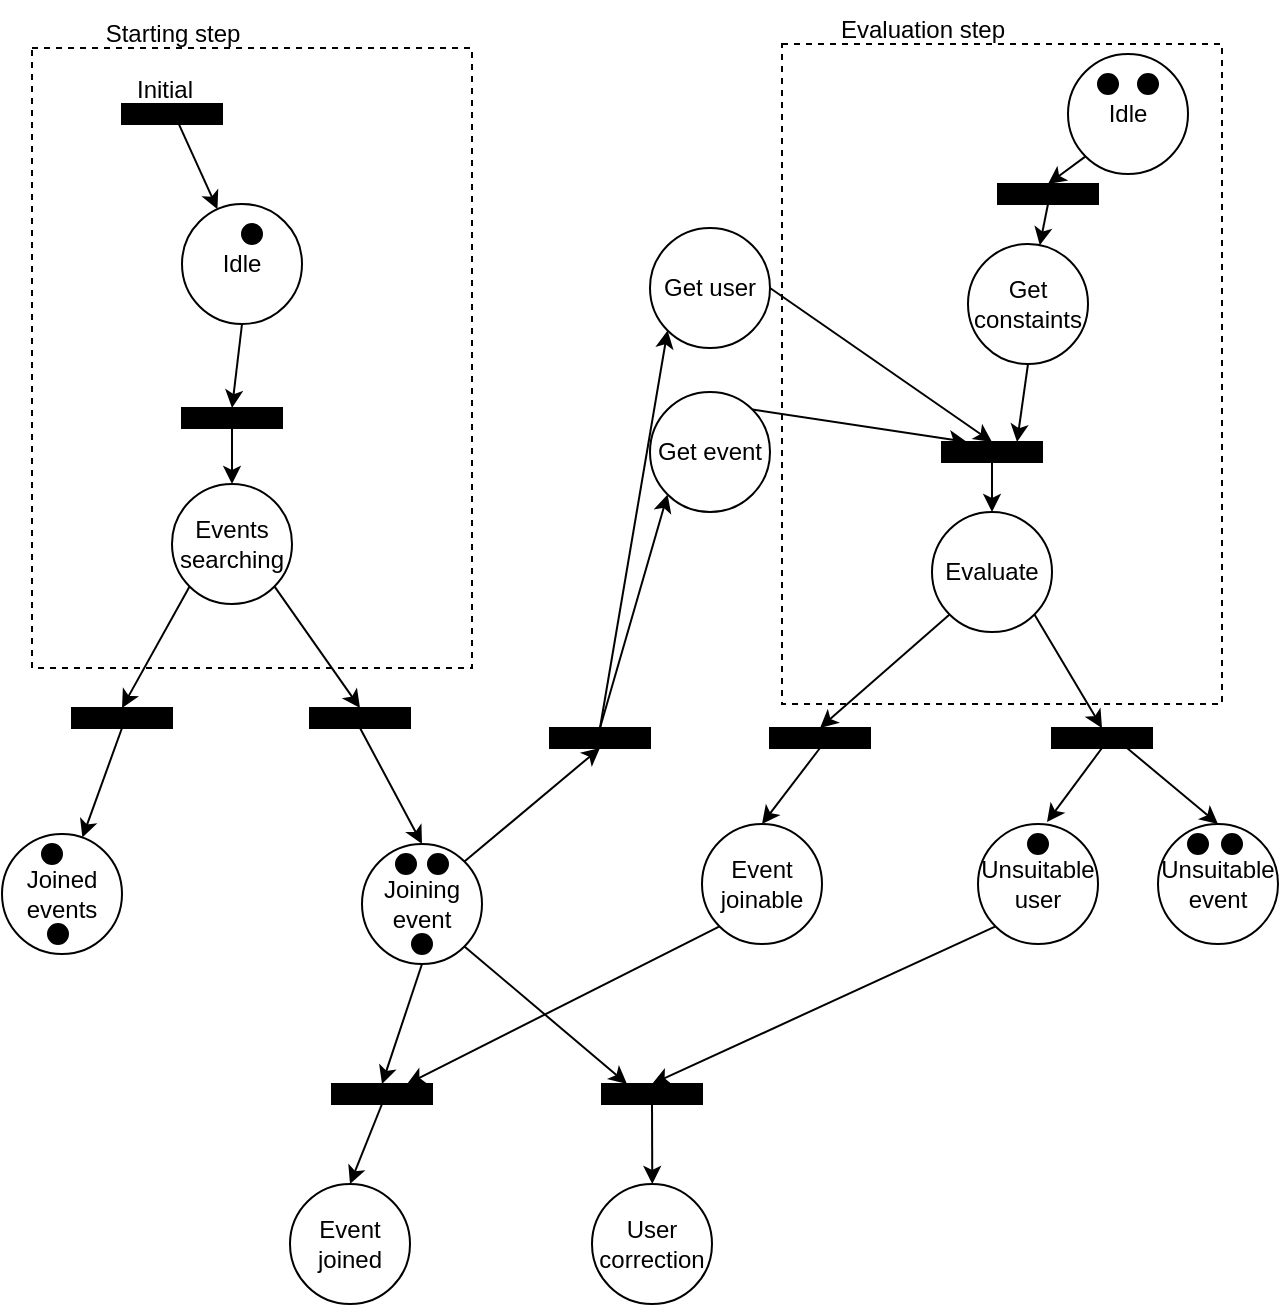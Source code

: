 <mxfile version="21.2.3" type="github">
  <diagram name="Pagina-1" id="nvYx9loCH7i7AWjf0cHW">
    <mxGraphModel dx="698" dy="434" grid="1" gridSize="10" guides="1" tooltips="1" connect="1" arrows="1" fold="1" page="1" pageScale="1" pageWidth="827" pageHeight="1169" math="0" shadow="0">
      <root>
        <mxCell id="0" />
        <mxCell id="1" parent="0" />
        <mxCell id="fdl8Fd37ZYrnNdNwSC8B-41" value="" style="rounded=0;whiteSpace=wrap;html=1;fillColor=none;dashed=1;" vertex="1" parent="1">
          <mxGeometry x="480" y="40" width="220" height="330" as="geometry" />
        </mxCell>
        <mxCell id="fdl8Fd37ZYrnNdNwSC8B-20" style="edgeStyle=none;rounded=0;orthogonalLoop=1;jettySize=auto;html=1;exitX=0.5;exitY=1;exitDx=0;exitDy=0;entryX=0.5;entryY=0;entryDx=0;entryDy=0;" edge="1" parent="1" source="fdl8Fd37ZYrnNdNwSC8B-1" target="fdl8Fd37ZYrnNdNwSC8B-16">
          <mxGeometry relative="1" as="geometry">
            <mxPoint x="210" y="260" as="targetPoint" />
          </mxGeometry>
        </mxCell>
        <mxCell id="fdl8Fd37ZYrnNdNwSC8B-1" value="Idle" style="ellipse;whiteSpace=wrap;html=1;aspect=fixed;" vertex="1" parent="1">
          <mxGeometry x="180" y="120" width="60" height="60" as="geometry" />
        </mxCell>
        <mxCell id="fdl8Fd37ZYrnNdNwSC8B-62" style="edgeStyle=none;rounded=0;orthogonalLoop=1;jettySize=auto;html=1;exitX=0;exitY=1;exitDx=0;exitDy=0;entryX=0.5;entryY=0;entryDx=0;entryDy=0;" edge="1" parent="1" source="fdl8Fd37ZYrnNdNwSC8B-2" target="fdl8Fd37ZYrnNdNwSC8B-61">
          <mxGeometry relative="1" as="geometry" />
        </mxCell>
        <mxCell id="fdl8Fd37ZYrnNdNwSC8B-2" value="Idle" style="ellipse;whiteSpace=wrap;html=1;aspect=fixed;" vertex="1" parent="1">
          <mxGeometry x="623" y="45" width="60" height="60" as="geometry" />
        </mxCell>
        <mxCell id="fdl8Fd37ZYrnNdNwSC8B-4" style="edgeStyle=none;rounded=0;orthogonalLoop=1;jettySize=auto;html=1;exitX=1;exitY=1;exitDx=0;exitDy=0;" edge="1" parent="1" target="fdl8Fd37ZYrnNdNwSC8B-1">
          <mxGeometry relative="1" as="geometry">
            <mxPoint x="177.071" y="77.071" as="sourcePoint" />
          </mxGeometry>
        </mxCell>
        <mxCell id="fdl8Fd37ZYrnNdNwSC8B-7" value="" style="ellipse;whiteSpace=wrap;html=1;aspect=fixed;fillColor=#000000;" vertex="1" parent="1">
          <mxGeometry x="210" y="130" width="10" height="10" as="geometry" />
        </mxCell>
        <mxCell id="fdl8Fd37ZYrnNdNwSC8B-8" value="" style="ellipse;whiteSpace=wrap;html=1;aspect=fixed;fillColor=#000000;" vertex="1" parent="1">
          <mxGeometry x="638" y="55" width="10" height="10" as="geometry" />
        </mxCell>
        <mxCell id="fdl8Fd37ZYrnNdNwSC8B-9" value="" style="rounded=0;whiteSpace=wrap;html=1;fillColor=#000000;" vertex="1" parent="1">
          <mxGeometry x="150" y="70" width="50" height="10" as="geometry" />
        </mxCell>
        <mxCell id="fdl8Fd37ZYrnNdNwSC8B-10" value="Initial" style="text;html=1;align=center;verticalAlign=middle;resizable=0;points=[];autosize=1;strokeColor=none;fillColor=none;" vertex="1" parent="1">
          <mxGeometry x="146" y="48" width="50" height="30" as="geometry" />
        </mxCell>
        <mxCell id="fdl8Fd37ZYrnNdNwSC8B-23" style="edgeStyle=none;rounded=0;orthogonalLoop=1;jettySize=auto;html=1;exitX=0.5;exitY=1;exitDx=0;exitDy=0;entryX=0.5;entryY=0;entryDx=0;entryDy=0;" edge="1" parent="1" source="fdl8Fd37ZYrnNdNwSC8B-16" target="fdl8Fd37ZYrnNdNwSC8B-21">
          <mxGeometry relative="1" as="geometry" />
        </mxCell>
        <mxCell id="fdl8Fd37ZYrnNdNwSC8B-16" value="" style="rounded=0;whiteSpace=wrap;html=1;fillColor=#000000;" vertex="1" parent="1">
          <mxGeometry x="180" y="222" width="50" height="10" as="geometry" />
        </mxCell>
        <mxCell id="fdl8Fd37ZYrnNdNwSC8B-27" style="edgeStyle=none;rounded=0;orthogonalLoop=1;jettySize=auto;html=1;exitX=0.5;exitY=1;exitDx=0;exitDy=0;entryX=0.5;entryY=0;entryDx=0;entryDy=0;" edge="1" parent="1" source="fdl8Fd37ZYrnNdNwSC8B-18" target="fdl8Fd37ZYrnNdNwSC8B-28">
          <mxGeometry relative="1" as="geometry">
            <mxPoint x="290" y="440" as="targetPoint" />
          </mxGeometry>
        </mxCell>
        <mxCell id="fdl8Fd37ZYrnNdNwSC8B-18" value="" style="rounded=0;whiteSpace=wrap;html=1;fillColor=#000000;" vertex="1" parent="1">
          <mxGeometry x="244" y="372" width="50" height="10" as="geometry" />
        </mxCell>
        <mxCell id="fdl8Fd37ZYrnNdNwSC8B-24" style="edgeStyle=none;rounded=0;orthogonalLoop=1;jettySize=auto;html=1;exitX=1;exitY=1;exitDx=0;exitDy=0;entryX=0.5;entryY=0;entryDx=0;entryDy=0;" edge="1" parent="1" source="fdl8Fd37ZYrnNdNwSC8B-21" target="fdl8Fd37ZYrnNdNwSC8B-18">
          <mxGeometry relative="1" as="geometry" />
        </mxCell>
        <mxCell id="fdl8Fd37ZYrnNdNwSC8B-26" style="edgeStyle=none;rounded=0;orthogonalLoop=1;jettySize=auto;html=1;exitX=0;exitY=1;exitDx=0;exitDy=0;entryX=0.5;entryY=0;entryDx=0;entryDy=0;" edge="1" parent="1" source="fdl8Fd37ZYrnNdNwSC8B-21" target="fdl8Fd37ZYrnNdNwSC8B-25">
          <mxGeometry relative="1" as="geometry" />
        </mxCell>
        <mxCell id="fdl8Fd37ZYrnNdNwSC8B-21" value="Events searching" style="ellipse;whiteSpace=wrap;html=1;aspect=fixed;" vertex="1" parent="1">
          <mxGeometry x="175" y="260" width="60" height="60" as="geometry" />
        </mxCell>
        <mxCell id="fdl8Fd37ZYrnNdNwSC8B-34" style="edgeStyle=none;rounded=0;orthogonalLoop=1;jettySize=auto;html=1;exitX=0.5;exitY=1;exitDx=0;exitDy=0;" edge="1" parent="1" source="fdl8Fd37ZYrnNdNwSC8B-25" target="fdl8Fd37ZYrnNdNwSC8B-33">
          <mxGeometry relative="1" as="geometry" />
        </mxCell>
        <mxCell id="fdl8Fd37ZYrnNdNwSC8B-25" value="" style="rounded=0;whiteSpace=wrap;html=1;fillColor=#000000;" vertex="1" parent="1">
          <mxGeometry x="125" y="372" width="50" height="10" as="geometry" />
        </mxCell>
        <mxCell id="fdl8Fd37ZYrnNdNwSC8B-39" style="edgeStyle=none;rounded=0;orthogonalLoop=1;jettySize=auto;html=1;exitX=1;exitY=0;exitDx=0;exitDy=0;entryX=0.5;entryY=1;entryDx=0;entryDy=0;" edge="1" parent="1" source="fdl8Fd37ZYrnNdNwSC8B-28" target="fdl8Fd37ZYrnNdNwSC8B-37">
          <mxGeometry relative="1" as="geometry" />
        </mxCell>
        <mxCell id="fdl8Fd37ZYrnNdNwSC8B-45" style="edgeStyle=none;rounded=0;orthogonalLoop=1;jettySize=auto;html=1;exitX=1;exitY=1;exitDx=0;exitDy=0;entryX=0.25;entryY=0;entryDx=0;entryDy=0;" edge="1" parent="1" source="fdl8Fd37ZYrnNdNwSC8B-28" target="fdl8Fd37ZYrnNdNwSC8B-46">
          <mxGeometry relative="1" as="geometry">
            <mxPoint x="380" y="580" as="targetPoint" />
          </mxGeometry>
        </mxCell>
        <mxCell id="fdl8Fd37ZYrnNdNwSC8B-80" style="edgeStyle=none;rounded=0;orthogonalLoop=1;jettySize=auto;html=1;exitX=0.5;exitY=1;exitDx=0;exitDy=0;entryX=0.5;entryY=0;entryDx=0;entryDy=0;" edge="1" parent="1" source="fdl8Fd37ZYrnNdNwSC8B-28" target="fdl8Fd37ZYrnNdNwSC8B-81">
          <mxGeometry relative="1" as="geometry">
            <mxPoint x="290" y="570" as="targetPoint" />
          </mxGeometry>
        </mxCell>
        <mxCell id="fdl8Fd37ZYrnNdNwSC8B-28" value="Joining event" style="ellipse;whiteSpace=wrap;html=1;aspect=fixed;" vertex="1" parent="1">
          <mxGeometry x="270" y="440" width="60" height="60" as="geometry" />
        </mxCell>
        <mxCell id="fdl8Fd37ZYrnNdNwSC8B-29" value="" style="ellipse;whiteSpace=wrap;html=1;aspect=fixed;fillColor=#000000;" vertex="1" parent="1">
          <mxGeometry x="658" y="55" width="10" height="10" as="geometry" />
        </mxCell>
        <mxCell id="fdl8Fd37ZYrnNdNwSC8B-30" value="" style="ellipse;whiteSpace=wrap;html=1;aspect=fixed;fillColor=#000000;" vertex="1" parent="1">
          <mxGeometry x="287" y="445" width="10" height="10" as="geometry" />
        </mxCell>
        <mxCell id="fdl8Fd37ZYrnNdNwSC8B-31" value="" style="ellipse;whiteSpace=wrap;html=1;aspect=fixed;fillColor=#000000;" vertex="1" parent="1">
          <mxGeometry x="303" y="445" width="10" height="10" as="geometry" />
        </mxCell>
        <mxCell id="fdl8Fd37ZYrnNdNwSC8B-32" value="" style="ellipse;whiteSpace=wrap;html=1;aspect=fixed;fillColor=#000000;" vertex="1" parent="1">
          <mxGeometry x="295" y="485" width="10" height="10" as="geometry" />
        </mxCell>
        <mxCell id="fdl8Fd37ZYrnNdNwSC8B-33" value="Joined events" style="ellipse;whiteSpace=wrap;html=1;aspect=fixed;" vertex="1" parent="1">
          <mxGeometry x="90" y="435" width="60" height="60" as="geometry" />
        </mxCell>
        <mxCell id="fdl8Fd37ZYrnNdNwSC8B-35" value="" style="ellipse;whiteSpace=wrap;html=1;aspect=fixed;fillColor=#000000;" vertex="1" parent="1">
          <mxGeometry x="110" y="440" width="10" height="10" as="geometry" />
        </mxCell>
        <mxCell id="fdl8Fd37ZYrnNdNwSC8B-36" value="" style="ellipse;whiteSpace=wrap;html=1;aspect=fixed;fillColor=#000000;" vertex="1" parent="1">
          <mxGeometry x="113" y="480" width="10" height="10" as="geometry" />
        </mxCell>
        <mxCell id="fdl8Fd37ZYrnNdNwSC8B-40" style="edgeStyle=none;rounded=0;orthogonalLoop=1;jettySize=auto;html=1;exitX=0.5;exitY=0;exitDx=0;exitDy=0;entryX=0;entryY=1;entryDx=0;entryDy=0;" edge="1" parent="1" source="fdl8Fd37ZYrnNdNwSC8B-37" target="fdl8Fd37ZYrnNdNwSC8B-38">
          <mxGeometry relative="1" as="geometry" />
        </mxCell>
        <mxCell id="fdl8Fd37ZYrnNdNwSC8B-47" style="edgeStyle=none;rounded=0;orthogonalLoop=1;jettySize=auto;html=1;exitX=0.5;exitY=0;exitDx=0;exitDy=0;entryX=0;entryY=1;entryDx=0;entryDy=0;" edge="1" parent="1" source="fdl8Fd37ZYrnNdNwSC8B-37" target="fdl8Fd37ZYrnNdNwSC8B-48">
          <mxGeometry relative="1" as="geometry">
            <mxPoint x="470" y="350" as="targetPoint" />
          </mxGeometry>
        </mxCell>
        <mxCell id="fdl8Fd37ZYrnNdNwSC8B-37" value="" style="rounded=0;whiteSpace=wrap;html=1;fillColor=#000000;" vertex="1" parent="1">
          <mxGeometry x="364" y="382" width="50" height="10" as="geometry" />
        </mxCell>
        <mxCell id="fdl8Fd37ZYrnNdNwSC8B-51" style="edgeStyle=none;rounded=0;orthogonalLoop=1;jettySize=auto;html=1;exitX=1;exitY=0.5;exitDx=0;exitDy=0;entryX=0.5;entryY=0;entryDx=0;entryDy=0;" edge="1" parent="1" source="fdl8Fd37ZYrnNdNwSC8B-38" target="fdl8Fd37ZYrnNdNwSC8B-49">
          <mxGeometry relative="1" as="geometry" />
        </mxCell>
        <mxCell id="fdl8Fd37ZYrnNdNwSC8B-38" value="Get user" style="ellipse;whiteSpace=wrap;html=1;aspect=fixed;" vertex="1" parent="1">
          <mxGeometry x="414" y="132" width="60" height="60" as="geometry" />
        </mxCell>
        <mxCell id="fdl8Fd37ZYrnNdNwSC8B-42" value="Evaluation step" style="text;html=1;align=center;verticalAlign=middle;resizable=0;points=[];autosize=1;strokeColor=none;fillColor=none;" vertex="1" parent="1">
          <mxGeometry x="495" y="18" width="110" height="30" as="geometry" />
        </mxCell>
        <mxCell id="fdl8Fd37ZYrnNdNwSC8B-43" value="" style="rounded=0;whiteSpace=wrap;html=1;fillColor=none;dashed=1;" vertex="1" parent="1">
          <mxGeometry x="105" y="42" width="220" height="310" as="geometry" />
        </mxCell>
        <mxCell id="fdl8Fd37ZYrnNdNwSC8B-44" value="Starting step" style="text;html=1;align=center;verticalAlign=middle;resizable=0;points=[];autosize=1;strokeColor=none;fillColor=none;" vertex="1" parent="1">
          <mxGeometry x="130" y="20" width="90" height="30" as="geometry" />
        </mxCell>
        <mxCell id="fdl8Fd37ZYrnNdNwSC8B-77" style="edgeStyle=none;rounded=0;orthogonalLoop=1;jettySize=auto;html=1;exitX=0.5;exitY=1;exitDx=0;exitDy=0;" edge="1" parent="1" source="fdl8Fd37ZYrnNdNwSC8B-46">
          <mxGeometry relative="1" as="geometry">
            <mxPoint x="415.143" y="610" as="targetPoint" />
          </mxGeometry>
        </mxCell>
        <mxCell id="fdl8Fd37ZYrnNdNwSC8B-46" value="" style="rounded=0;whiteSpace=wrap;html=1;fillColor=#000000;" vertex="1" parent="1">
          <mxGeometry x="390" y="560" width="50" height="10" as="geometry" />
        </mxCell>
        <mxCell id="fdl8Fd37ZYrnNdNwSC8B-50" style="edgeStyle=none;rounded=0;orthogonalLoop=1;jettySize=auto;html=1;exitX=1;exitY=0;exitDx=0;exitDy=0;entryX=0.25;entryY=0;entryDx=0;entryDy=0;" edge="1" parent="1" source="fdl8Fd37ZYrnNdNwSC8B-48" target="fdl8Fd37ZYrnNdNwSC8B-49">
          <mxGeometry relative="1" as="geometry" />
        </mxCell>
        <mxCell id="fdl8Fd37ZYrnNdNwSC8B-48" value="Get event" style="ellipse;whiteSpace=wrap;html=1;aspect=fixed;" vertex="1" parent="1">
          <mxGeometry x="414" y="214" width="60" height="60" as="geometry" />
        </mxCell>
        <mxCell id="fdl8Fd37ZYrnNdNwSC8B-54" style="edgeStyle=none;rounded=0;orthogonalLoop=1;jettySize=auto;html=1;exitX=0.5;exitY=1;exitDx=0;exitDy=0;" edge="1" parent="1" source="fdl8Fd37ZYrnNdNwSC8B-49" target="fdl8Fd37ZYrnNdNwSC8B-53">
          <mxGeometry relative="1" as="geometry" />
        </mxCell>
        <mxCell id="fdl8Fd37ZYrnNdNwSC8B-49" value="" style="rounded=0;whiteSpace=wrap;html=1;fillColor=#000000;" vertex="1" parent="1">
          <mxGeometry x="560" y="239" width="50" height="10" as="geometry" />
        </mxCell>
        <mxCell id="fdl8Fd37ZYrnNdNwSC8B-57" style="edgeStyle=none;rounded=0;orthogonalLoop=1;jettySize=auto;html=1;exitX=0;exitY=1;exitDx=0;exitDy=0;entryX=0.5;entryY=0;entryDx=0;entryDy=0;" edge="1" parent="1" source="fdl8Fd37ZYrnNdNwSC8B-53" target="fdl8Fd37ZYrnNdNwSC8B-55">
          <mxGeometry relative="1" as="geometry" />
        </mxCell>
        <mxCell id="fdl8Fd37ZYrnNdNwSC8B-58" style="edgeStyle=none;rounded=0;orthogonalLoop=1;jettySize=auto;html=1;exitX=1;exitY=1;exitDx=0;exitDy=0;entryX=0.5;entryY=0;entryDx=0;entryDy=0;" edge="1" parent="1" source="fdl8Fd37ZYrnNdNwSC8B-53" target="fdl8Fd37ZYrnNdNwSC8B-56">
          <mxGeometry relative="1" as="geometry" />
        </mxCell>
        <mxCell id="fdl8Fd37ZYrnNdNwSC8B-53" value="Evaluate" style="ellipse;whiteSpace=wrap;html=1;aspect=fixed;" vertex="1" parent="1">
          <mxGeometry x="555" y="274" width="60" height="60" as="geometry" />
        </mxCell>
        <mxCell id="fdl8Fd37ZYrnNdNwSC8B-66" style="edgeStyle=none;rounded=0;orthogonalLoop=1;jettySize=auto;html=1;exitX=0.5;exitY=1;exitDx=0;exitDy=0;entryX=0.5;entryY=0;entryDx=0;entryDy=0;" edge="1" parent="1" source="fdl8Fd37ZYrnNdNwSC8B-55" target="fdl8Fd37ZYrnNdNwSC8B-65">
          <mxGeometry relative="1" as="geometry" />
        </mxCell>
        <mxCell id="fdl8Fd37ZYrnNdNwSC8B-55" value="" style="rounded=0;whiteSpace=wrap;html=1;fillColor=#000000;" vertex="1" parent="1">
          <mxGeometry x="474" y="382" width="50" height="10" as="geometry" />
        </mxCell>
        <mxCell id="fdl8Fd37ZYrnNdNwSC8B-69" style="edgeStyle=none;rounded=0;orthogonalLoop=1;jettySize=auto;html=1;exitX=0.5;exitY=1;exitDx=0;exitDy=0;entryX=0.575;entryY=-0.016;entryDx=0;entryDy=0;entryPerimeter=0;" edge="1" parent="1" source="fdl8Fd37ZYrnNdNwSC8B-56" target="fdl8Fd37ZYrnNdNwSC8B-67">
          <mxGeometry relative="1" as="geometry" />
        </mxCell>
        <mxCell id="fdl8Fd37ZYrnNdNwSC8B-70" style="edgeStyle=none;rounded=0;orthogonalLoop=1;jettySize=auto;html=1;exitX=0.75;exitY=1;exitDx=0;exitDy=0;entryX=0.5;entryY=0;entryDx=0;entryDy=0;" edge="1" parent="1" source="fdl8Fd37ZYrnNdNwSC8B-56" target="fdl8Fd37ZYrnNdNwSC8B-68">
          <mxGeometry relative="1" as="geometry" />
        </mxCell>
        <mxCell id="fdl8Fd37ZYrnNdNwSC8B-56" value="" style="rounded=0;whiteSpace=wrap;html=1;fillColor=#000000;" vertex="1" parent="1">
          <mxGeometry x="615" y="382" width="50" height="10" as="geometry" />
        </mxCell>
        <mxCell id="fdl8Fd37ZYrnNdNwSC8B-64" style="edgeStyle=none;rounded=0;orthogonalLoop=1;jettySize=auto;html=1;exitX=0.5;exitY=1;exitDx=0;exitDy=0;entryX=0.75;entryY=0;entryDx=0;entryDy=0;" edge="1" parent="1" source="fdl8Fd37ZYrnNdNwSC8B-59" target="fdl8Fd37ZYrnNdNwSC8B-49">
          <mxGeometry relative="1" as="geometry" />
        </mxCell>
        <mxCell id="fdl8Fd37ZYrnNdNwSC8B-59" value="Get constaints" style="ellipse;whiteSpace=wrap;html=1;aspect=fixed;" vertex="1" parent="1">
          <mxGeometry x="573" y="140" width="60" height="60" as="geometry" />
        </mxCell>
        <mxCell id="fdl8Fd37ZYrnNdNwSC8B-63" style="edgeStyle=none;rounded=0;orthogonalLoop=1;jettySize=auto;html=1;exitX=0.5;exitY=1;exitDx=0;exitDy=0;" edge="1" parent="1" source="fdl8Fd37ZYrnNdNwSC8B-61" target="fdl8Fd37ZYrnNdNwSC8B-59">
          <mxGeometry relative="1" as="geometry" />
        </mxCell>
        <mxCell id="fdl8Fd37ZYrnNdNwSC8B-61" value="" style="rounded=0;whiteSpace=wrap;html=1;fillColor=#000000;" vertex="1" parent="1">
          <mxGeometry x="588" y="110" width="50" height="10" as="geometry" />
        </mxCell>
        <mxCell id="fdl8Fd37ZYrnNdNwSC8B-79" style="edgeStyle=none;rounded=0;orthogonalLoop=1;jettySize=auto;html=1;exitX=0;exitY=1;exitDx=0;exitDy=0;entryX=0.75;entryY=0;entryDx=0;entryDy=0;" edge="1" parent="1" source="fdl8Fd37ZYrnNdNwSC8B-65" target="fdl8Fd37ZYrnNdNwSC8B-81">
          <mxGeometry relative="1" as="geometry">
            <mxPoint x="300" y="570" as="targetPoint" />
          </mxGeometry>
        </mxCell>
        <mxCell id="fdl8Fd37ZYrnNdNwSC8B-65" value="Event joinable" style="ellipse;whiteSpace=wrap;html=1;aspect=fixed;" vertex="1" parent="1">
          <mxGeometry x="440" y="430" width="60" height="60" as="geometry" />
        </mxCell>
        <mxCell id="fdl8Fd37ZYrnNdNwSC8B-75" style="edgeStyle=none;rounded=0;orthogonalLoop=1;jettySize=auto;html=1;exitX=0;exitY=1;exitDx=0;exitDy=0;entryX=0.5;entryY=0;entryDx=0;entryDy=0;" edge="1" parent="1" source="fdl8Fd37ZYrnNdNwSC8B-67" target="fdl8Fd37ZYrnNdNwSC8B-46">
          <mxGeometry relative="1" as="geometry" />
        </mxCell>
        <mxCell id="fdl8Fd37ZYrnNdNwSC8B-67" value="Unsuitable user" style="ellipse;whiteSpace=wrap;html=1;aspect=fixed;" vertex="1" parent="1">
          <mxGeometry x="578" y="430" width="60" height="60" as="geometry" />
        </mxCell>
        <mxCell id="fdl8Fd37ZYrnNdNwSC8B-68" value="Unsuitable event" style="ellipse;whiteSpace=wrap;html=1;aspect=fixed;" vertex="1" parent="1">
          <mxGeometry x="668" y="430" width="60" height="60" as="geometry" />
        </mxCell>
        <mxCell id="fdl8Fd37ZYrnNdNwSC8B-71" value="" style="ellipse;whiteSpace=wrap;html=1;aspect=fixed;fillColor=#000000;" vertex="1" parent="1">
          <mxGeometry x="603" y="435" width="10" height="10" as="geometry" />
        </mxCell>
        <mxCell id="fdl8Fd37ZYrnNdNwSC8B-72" value="" style="ellipse;whiteSpace=wrap;html=1;aspect=fixed;fillColor=#000000;" vertex="1" parent="1">
          <mxGeometry x="683" y="435" width="10" height="10" as="geometry" />
        </mxCell>
        <mxCell id="fdl8Fd37ZYrnNdNwSC8B-73" value="" style="ellipse;whiteSpace=wrap;html=1;aspect=fixed;fillColor=#000000;" vertex="1" parent="1">
          <mxGeometry x="700" y="435" width="10" height="10" as="geometry" />
        </mxCell>
        <mxCell id="fdl8Fd37ZYrnNdNwSC8B-78" value="User correction" style="ellipse;whiteSpace=wrap;html=1;aspect=fixed;" vertex="1" parent="1">
          <mxGeometry x="385" y="610" width="60" height="60" as="geometry" />
        </mxCell>
        <mxCell id="fdl8Fd37ZYrnNdNwSC8B-82" style="edgeStyle=none;rounded=0;orthogonalLoop=1;jettySize=auto;html=1;exitX=0.5;exitY=1;exitDx=0;exitDy=0;entryX=0.5;entryY=0;entryDx=0;entryDy=0;" edge="1" parent="1" source="fdl8Fd37ZYrnNdNwSC8B-81" target="fdl8Fd37ZYrnNdNwSC8B-83">
          <mxGeometry relative="1" as="geometry">
            <mxPoint x="270" y="620" as="targetPoint" />
          </mxGeometry>
        </mxCell>
        <mxCell id="fdl8Fd37ZYrnNdNwSC8B-81" value="" style="rounded=0;whiteSpace=wrap;html=1;fillColor=#000000;" vertex="1" parent="1">
          <mxGeometry x="255" y="560" width="50" height="10" as="geometry" />
        </mxCell>
        <mxCell id="fdl8Fd37ZYrnNdNwSC8B-83" value="Event joined" style="ellipse;whiteSpace=wrap;html=1;aspect=fixed;" vertex="1" parent="1">
          <mxGeometry x="234" y="610" width="60" height="60" as="geometry" />
        </mxCell>
      </root>
    </mxGraphModel>
  </diagram>
</mxfile>
